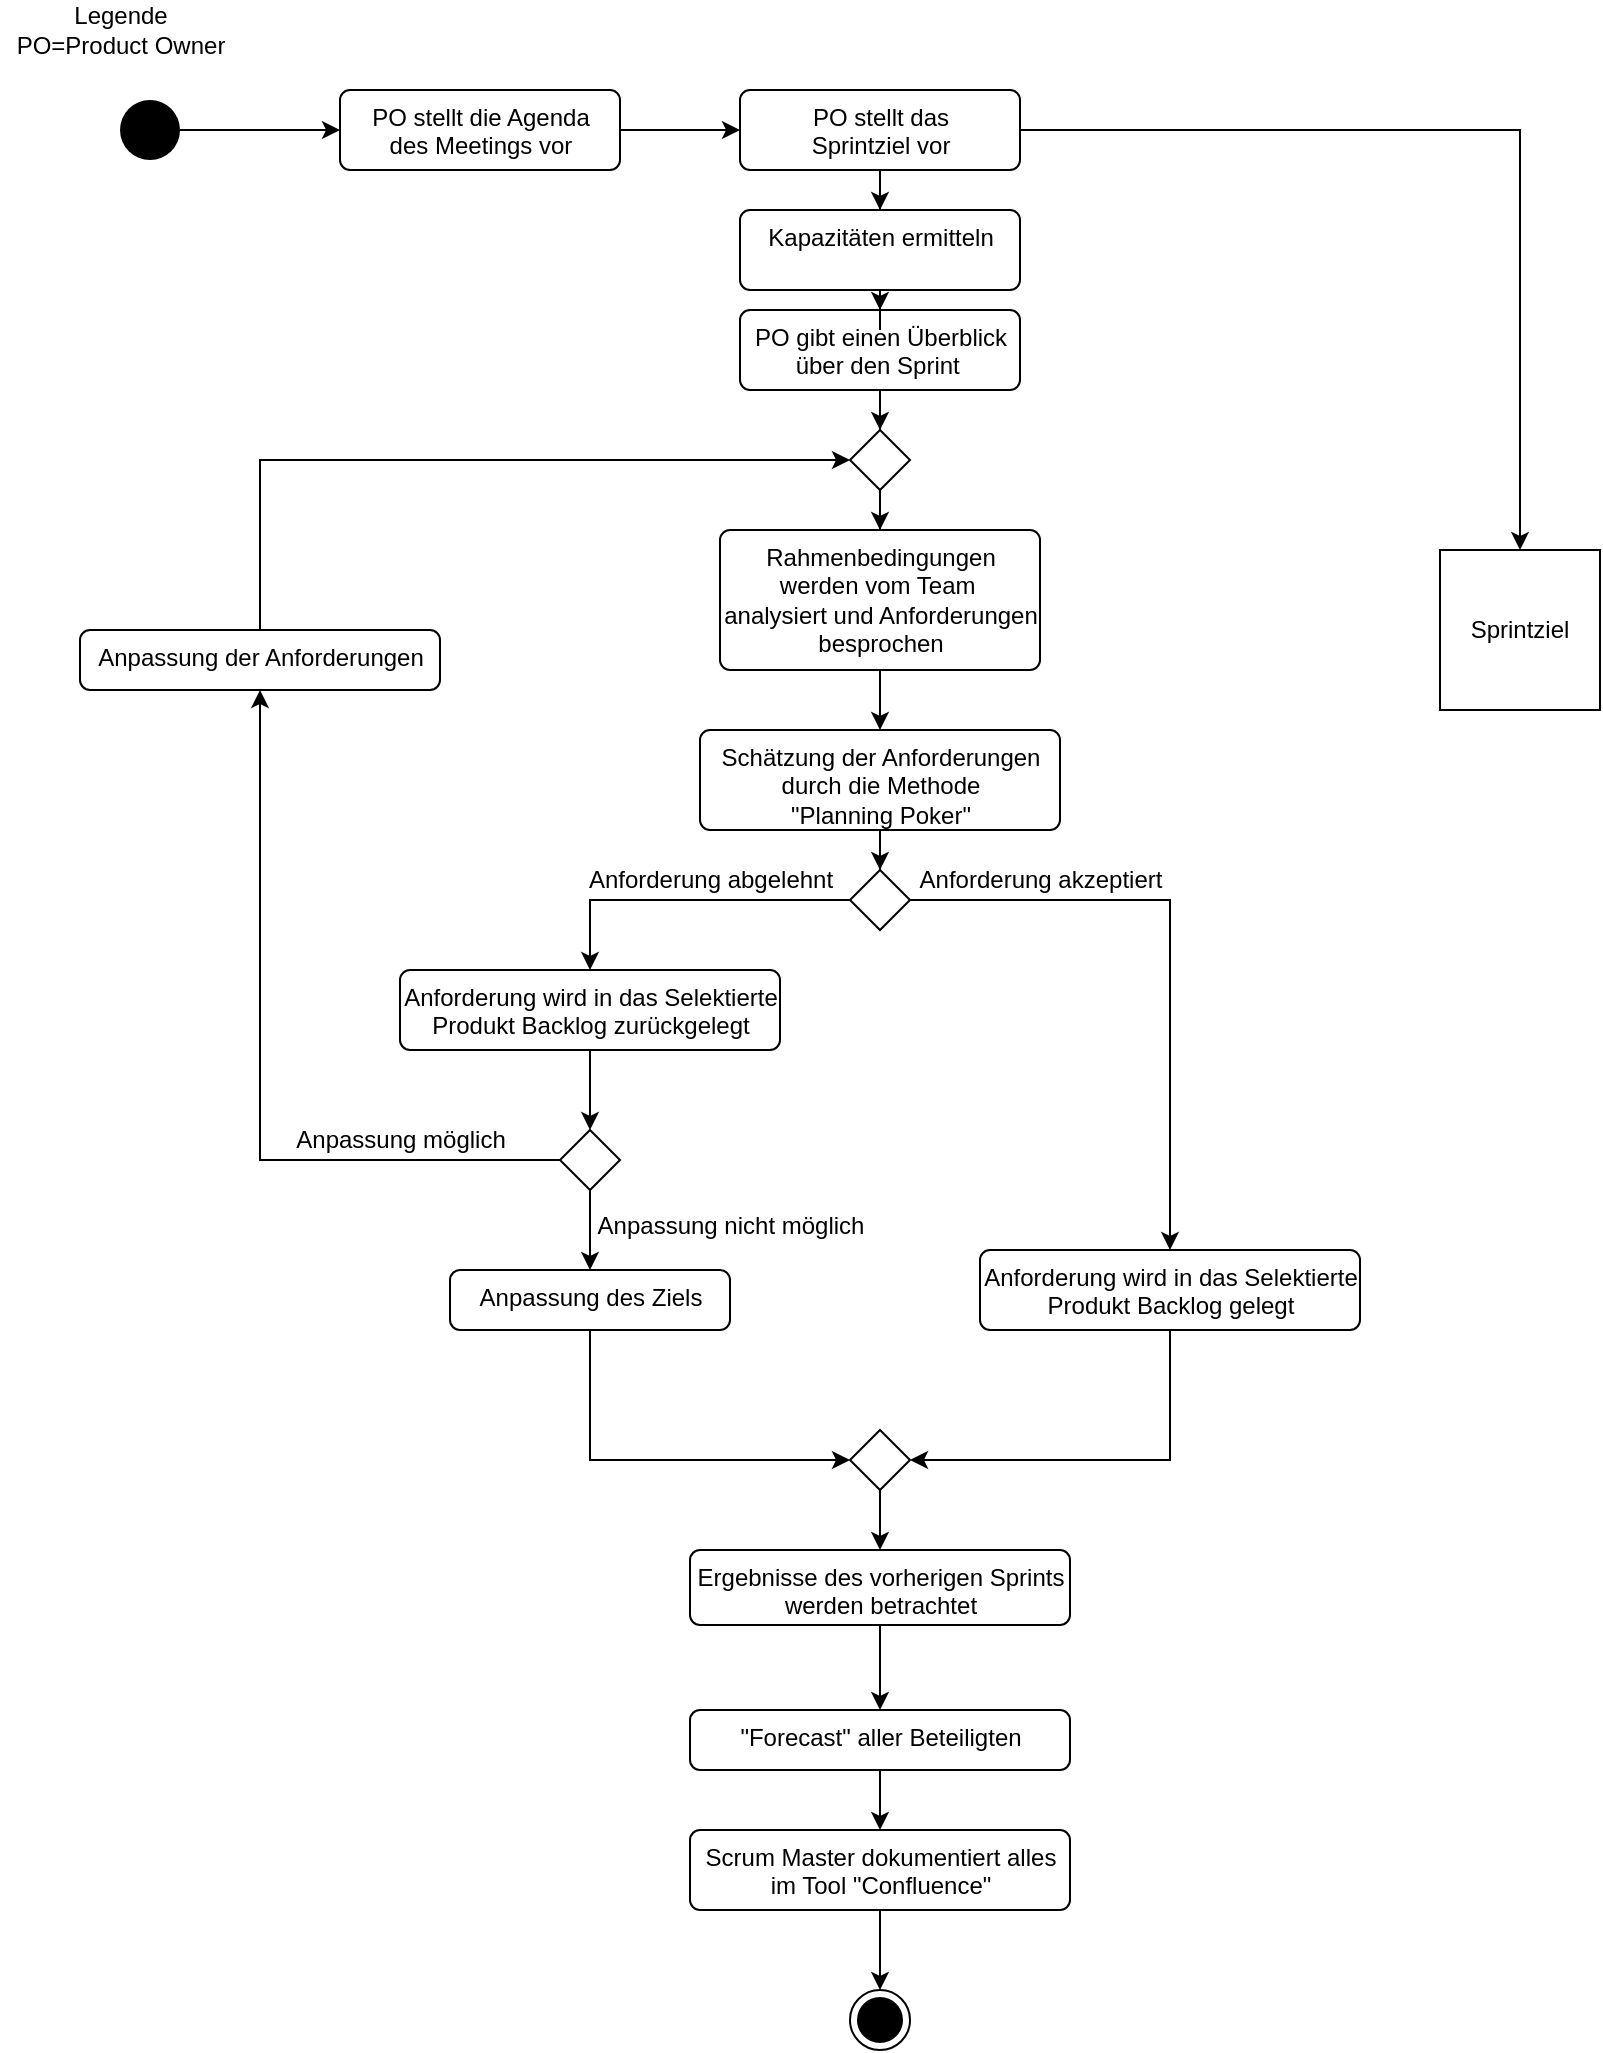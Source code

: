 <mxfile version="13.10.0" type="github">
  <diagram id="fH02EhWVe4zG2VkzPRTq" name="Page-1">
    <mxGraphModel dx="1422" dy="794" grid="1" gridSize="10" guides="1" tooltips="1" connect="1" arrows="1" fold="1" page="1" pageScale="1" pageWidth="827" pageHeight="1169" math="0" shadow="0">
      <root>
        <mxCell id="0" />
        <mxCell id="1" parent="0" />
        <mxCell id="eLBkmYkiiRd03wH__Cpo-6" style="edgeStyle=orthogonalEdgeStyle;rounded=0;orthogonalLoop=1;jettySize=auto;html=1;" edge="1" parent="1" source="eLBkmYkiiRd03wH__Cpo-1" target="eLBkmYkiiRd03wH__Cpo-2">
          <mxGeometry relative="1" as="geometry" />
        </mxCell>
        <mxCell id="eLBkmYkiiRd03wH__Cpo-1" value="" style="ellipse;fillColor=#000000;strokeColor=none;" vertex="1" parent="1">
          <mxGeometry x="60" y="75" width="30" height="30" as="geometry" />
        </mxCell>
        <mxCell id="eLBkmYkiiRd03wH__Cpo-5" style="edgeStyle=orthogonalEdgeStyle;rounded=0;orthogonalLoop=1;jettySize=auto;html=1;" edge="1" parent="1" source="eLBkmYkiiRd03wH__Cpo-2" target="eLBkmYkiiRd03wH__Cpo-4">
          <mxGeometry relative="1" as="geometry" />
        </mxCell>
        <mxCell id="eLBkmYkiiRd03wH__Cpo-2" value="PO stellt die Agenda &lt;br&gt;des Meetings vor" style="html=1;align=center;verticalAlign=top;rounded=1;absoluteArcSize=1;arcSize=10;dashed=0;" vertex="1" parent="1">
          <mxGeometry x="170" y="70" width="140" height="40" as="geometry" />
        </mxCell>
        <mxCell id="eLBkmYkiiRd03wH__Cpo-3" value="Legende&lt;br&gt;PO=Product Owner" style="text;html=1;align=center;verticalAlign=middle;resizable=0;points=[];autosize=1;" vertex="1" parent="1">
          <mxGeometry y="25" width="120" height="30" as="geometry" />
        </mxCell>
        <mxCell id="eLBkmYkiiRd03wH__Cpo-35" style="edgeStyle=orthogonalEdgeStyle;rounded=0;orthogonalLoop=1;jettySize=auto;html=1;" edge="1" parent="1" source="eLBkmYkiiRd03wH__Cpo-4" target="eLBkmYkiiRd03wH__Cpo-33">
          <mxGeometry relative="1" as="geometry" />
        </mxCell>
        <mxCell id="eLBkmYkiiRd03wH__Cpo-37" style="edgeStyle=orthogonalEdgeStyle;rounded=0;orthogonalLoop=1;jettySize=auto;html=1;entryX=0.5;entryY=0;entryDx=0;entryDy=0;" edge="1" parent="1" source="eLBkmYkiiRd03wH__Cpo-4" target="eLBkmYkiiRd03wH__Cpo-31">
          <mxGeometry relative="1" as="geometry" />
        </mxCell>
        <mxCell id="eLBkmYkiiRd03wH__Cpo-4" value="PO stellt das &lt;br&gt;Sprintziel vor" style="html=1;align=center;verticalAlign=top;rounded=1;absoluteArcSize=1;arcSize=10;dashed=0;" vertex="1" parent="1">
          <mxGeometry x="370" y="70" width="140" height="40" as="geometry" />
        </mxCell>
        <mxCell id="eLBkmYkiiRd03wH__Cpo-49" style="edgeStyle=orthogonalEdgeStyle;rounded=0;orthogonalLoop=1;jettySize=auto;html=1;entryX=0.5;entryY=0;entryDx=0;entryDy=0;" edge="1" parent="1" source="eLBkmYkiiRd03wH__Cpo-7" target="eLBkmYkiiRd03wH__Cpo-44">
          <mxGeometry relative="1" as="geometry" />
        </mxCell>
        <mxCell id="eLBkmYkiiRd03wH__Cpo-7" value="PO gibt einen Überblick&lt;br&gt;über den Sprint&amp;nbsp;" style="html=1;align=center;verticalAlign=top;rounded=1;absoluteArcSize=1;arcSize=10;dashed=0;" vertex="1" parent="1">
          <mxGeometry x="370" y="180" width="140" height="40" as="geometry" />
        </mxCell>
        <mxCell id="eLBkmYkiiRd03wH__Cpo-15" style="edgeStyle=orthogonalEdgeStyle;rounded=0;orthogonalLoop=1;jettySize=auto;html=1;" edge="1" parent="1" source="eLBkmYkiiRd03wH__Cpo-9" target="eLBkmYkiiRd03wH__Cpo-13">
          <mxGeometry relative="1" as="geometry" />
        </mxCell>
        <mxCell id="eLBkmYkiiRd03wH__Cpo-9" value="Rahmenbedingungen&lt;br&gt;werden vom Team&amp;nbsp;&lt;br&gt;analysiert und Anforderungen&lt;br&gt;besprochen" style="html=1;align=center;verticalAlign=top;rounded=1;absoluteArcSize=1;arcSize=10;dashed=0;" vertex="1" parent="1">
          <mxGeometry x="360" y="290" width="160" height="70" as="geometry" />
        </mxCell>
        <mxCell id="eLBkmYkiiRd03wH__Cpo-16" style="edgeStyle=orthogonalEdgeStyle;rounded=0;orthogonalLoop=1;jettySize=auto;html=1;" edge="1" parent="1" source="eLBkmYkiiRd03wH__Cpo-13" target="eLBkmYkiiRd03wH__Cpo-14">
          <mxGeometry relative="1" as="geometry" />
        </mxCell>
        <mxCell id="eLBkmYkiiRd03wH__Cpo-13" value="Schätzung der Anforderungen &lt;br&gt;durch die Methode&lt;br&gt;&quot;Planning Poker&quot;" style="html=1;align=center;verticalAlign=top;rounded=1;absoluteArcSize=1;arcSize=10;dashed=0;direction=west;" vertex="1" parent="1">
          <mxGeometry x="350" y="390" width="180" height="50" as="geometry" />
        </mxCell>
        <mxCell id="eLBkmYkiiRd03wH__Cpo-17" style="edgeStyle=orthogonalEdgeStyle;rounded=0;orthogonalLoop=1;jettySize=auto;html=1;exitX=0.833;exitY=0.5;exitDx=0;exitDy=0;exitPerimeter=0;entryX=0.5;entryY=0;entryDx=0;entryDy=0;" edge="1" parent="1" source="eLBkmYkiiRd03wH__Cpo-14" target="eLBkmYkiiRd03wH__Cpo-19">
          <mxGeometry relative="1" as="geometry">
            <mxPoint x="640" y="510" as="targetPoint" />
            <mxPoint x="450" y="475" as="sourcePoint" />
            <Array as="points">
              <mxPoint x="585" y="475" />
            </Array>
          </mxGeometry>
        </mxCell>
        <mxCell id="eLBkmYkiiRd03wH__Cpo-24" style="edgeStyle=orthogonalEdgeStyle;rounded=0;orthogonalLoop=1;jettySize=auto;html=1;entryX=0.5;entryY=0;entryDx=0;entryDy=0;" edge="1" parent="1" source="eLBkmYkiiRd03wH__Cpo-14" target="eLBkmYkiiRd03wH__Cpo-22">
          <mxGeometry relative="1" as="geometry" />
        </mxCell>
        <mxCell id="eLBkmYkiiRd03wH__Cpo-14" value="" style="rhombus;" vertex="1" parent="1">
          <mxGeometry x="425" y="460" width="30" height="30" as="geometry" />
        </mxCell>
        <mxCell id="eLBkmYkiiRd03wH__Cpo-18" value="Anforderung akzeptiert" style="text;html=1;align=center;verticalAlign=middle;resizable=0;points=[];autosize=1;" vertex="1" parent="1">
          <mxGeometry x="450" y="455" width="140" height="20" as="geometry" />
        </mxCell>
        <mxCell id="eLBkmYkiiRd03wH__Cpo-57" style="edgeStyle=orthogonalEdgeStyle;rounded=0;orthogonalLoop=1;jettySize=auto;html=1;entryX=1;entryY=0.5;entryDx=0;entryDy=0;" edge="1" parent="1" source="eLBkmYkiiRd03wH__Cpo-19" target="eLBkmYkiiRd03wH__Cpo-55">
          <mxGeometry relative="1" as="geometry">
            <mxPoint x="460" y="760" as="targetPoint" />
            <Array as="points">
              <mxPoint x="585" y="755" />
            </Array>
          </mxGeometry>
        </mxCell>
        <mxCell id="eLBkmYkiiRd03wH__Cpo-19" value="Anforderung wird in das Selektierte&lt;br&gt;Produkt Backlog gelegt" style="html=1;align=center;verticalAlign=top;rounded=1;absoluteArcSize=1;arcSize=10;dashed=0;" vertex="1" parent="1">
          <mxGeometry x="490" y="650" width="190" height="40" as="geometry" />
        </mxCell>
        <mxCell id="eLBkmYkiiRd03wH__Cpo-38" style="edgeStyle=orthogonalEdgeStyle;rounded=0;orthogonalLoop=1;jettySize=auto;html=1;" edge="1" parent="1" source="eLBkmYkiiRd03wH__Cpo-22">
          <mxGeometry relative="1" as="geometry">
            <mxPoint x="295" y="590" as="targetPoint" />
          </mxGeometry>
        </mxCell>
        <mxCell id="eLBkmYkiiRd03wH__Cpo-22" value="Anforderung wird in das Selektierte&lt;br&gt;Produkt Backlog zurückgelegt" style="html=1;align=center;verticalAlign=top;rounded=1;absoluteArcSize=1;arcSize=10;dashed=0;" vertex="1" parent="1">
          <mxGeometry x="200" y="510" width="190" height="40" as="geometry" />
        </mxCell>
        <mxCell id="eLBkmYkiiRd03wH__Cpo-25" value="Anforderung abgelehnt" style="text;html=1;align=center;verticalAlign=middle;resizable=0;points=[];autosize=1;" vertex="1" parent="1">
          <mxGeometry x="285" y="455" width="140" height="20" as="geometry" />
        </mxCell>
        <mxCell id="eLBkmYkiiRd03wH__Cpo-60" style="edgeStyle=orthogonalEdgeStyle;rounded=0;orthogonalLoop=1;jettySize=auto;html=1;" edge="1" parent="1" source="eLBkmYkiiRd03wH__Cpo-26">
          <mxGeometry relative="1" as="geometry">
            <mxPoint x="440" y="940" as="targetPoint" />
          </mxGeometry>
        </mxCell>
        <mxCell id="eLBkmYkiiRd03wH__Cpo-26" value="&quot;Forecast&quot; aller Beteiligten" style="html=1;align=center;verticalAlign=top;rounded=1;absoluteArcSize=1;arcSize=10;dashed=0;" vertex="1" parent="1">
          <mxGeometry x="345" y="880" width="190" height="30" as="geometry" />
        </mxCell>
        <mxCell id="eLBkmYkiiRd03wH__Cpo-59" style="edgeStyle=orthogonalEdgeStyle;rounded=0;orthogonalLoop=1;jettySize=auto;html=1;" edge="1" parent="1" source="eLBkmYkiiRd03wH__Cpo-28" target="eLBkmYkiiRd03wH__Cpo-26">
          <mxGeometry relative="1" as="geometry" />
        </mxCell>
        <mxCell id="eLBkmYkiiRd03wH__Cpo-28" value="Ergebnisse des vorherigen Sprints&lt;br&gt;werden betrachtet" style="html=1;align=center;verticalAlign=top;rounded=1;absoluteArcSize=1;arcSize=10;dashed=0;" vertex="1" parent="1">
          <mxGeometry x="345" y="800" width="190" height="37.5" as="geometry" />
        </mxCell>
        <mxCell id="eLBkmYkiiRd03wH__Cpo-31" value="Sprintziel" style="whiteSpace=wrap;html=1;" vertex="1" parent="1">
          <mxGeometry x="720" y="300" width="80" height="80" as="geometry" />
        </mxCell>
        <mxCell id="eLBkmYkiiRd03wH__Cpo-34" style="edgeStyle=orthogonalEdgeStyle;rounded=0;orthogonalLoop=1;jettySize=auto;html=1;" edge="1" parent="1" source="eLBkmYkiiRd03wH__Cpo-33" target="eLBkmYkiiRd03wH__Cpo-7">
          <mxGeometry relative="1" as="geometry" />
        </mxCell>
        <mxCell id="eLBkmYkiiRd03wH__Cpo-33" value="Kapazitäten ermitteln" style="html=1;align=center;verticalAlign=top;rounded=1;absoluteArcSize=1;arcSize=10;dashed=0;" vertex="1" parent="1">
          <mxGeometry x="370" y="130" width="140" height="40" as="geometry" />
        </mxCell>
        <mxCell id="eLBkmYkiiRd03wH__Cpo-41" style="edgeStyle=orthogonalEdgeStyle;rounded=0;orthogonalLoop=1;jettySize=auto;html=1;" edge="1" parent="1" source="eLBkmYkiiRd03wH__Cpo-39" target="eLBkmYkiiRd03wH__Cpo-40">
          <mxGeometry relative="1" as="geometry" />
        </mxCell>
        <mxCell id="eLBkmYkiiRd03wH__Cpo-47" style="edgeStyle=orthogonalEdgeStyle;rounded=0;orthogonalLoop=1;jettySize=auto;html=1;entryX=0.5;entryY=1;entryDx=0;entryDy=0;" edge="1" parent="1" source="eLBkmYkiiRd03wH__Cpo-39" target="eLBkmYkiiRd03wH__Cpo-46">
          <mxGeometry relative="1" as="geometry">
            <mxPoint x="90" y="605" as="targetPoint" />
          </mxGeometry>
        </mxCell>
        <mxCell id="eLBkmYkiiRd03wH__Cpo-39" value="" style="rhombus;" vertex="1" parent="1">
          <mxGeometry x="280" y="590" width="30" height="30" as="geometry" />
        </mxCell>
        <mxCell id="eLBkmYkiiRd03wH__Cpo-56" style="edgeStyle=orthogonalEdgeStyle;rounded=0;orthogonalLoop=1;jettySize=auto;html=1;entryX=0;entryY=0.5;entryDx=0;entryDy=0;" edge="1" parent="1" source="eLBkmYkiiRd03wH__Cpo-40" target="eLBkmYkiiRd03wH__Cpo-55">
          <mxGeometry relative="1" as="geometry">
            <Array as="points">
              <mxPoint x="295" y="755" />
            </Array>
          </mxGeometry>
        </mxCell>
        <mxCell id="eLBkmYkiiRd03wH__Cpo-40" value="Anpassung des Ziels" style="html=1;align=center;verticalAlign=top;rounded=1;absoluteArcSize=1;arcSize=10;dashed=0;" vertex="1" parent="1">
          <mxGeometry x="225" y="660" width="140" height="30" as="geometry" />
        </mxCell>
        <mxCell id="eLBkmYkiiRd03wH__Cpo-42" value="Anpassung nicht möglich" style="text;html=1;align=center;verticalAlign=middle;resizable=0;points=[];autosize=1;" vertex="1" parent="1">
          <mxGeometry x="290" y="627.5" width="150" height="20" as="geometry" />
        </mxCell>
        <mxCell id="eLBkmYkiiRd03wH__Cpo-50" style="edgeStyle=orthogonalEdgeStyle;rounded=0;orthogonalLoop=1;jettySize=auto;html=1;entryX=0.5;entryY=0;entryDx=0;entryDy=0;" edge="1" parent="1" source="eLBkmYkiiRd03wH__Cpo-44" target="eLBkmYkiiRd03wH__Cpo-9">
          <mxGeometry relative="1" as="geometry" />
        </mxCell>
        <mxCell id="eLBkmYkiiRd03wH__Cpo-44" value="" style="rhombus;" vertex="1" parent="1">
          <mxGeometry x="425" y="240" width="30" height="30" as="geometry" />
        </mxCell>
        <mxCell id="eLBkmYkiiRd03wH__Cpo-45" value="Anpassung möglich" style="text;html=1;align=center;verticalAlign=middle;resizable=0;points=[];autosize=1;" vertex="1" parent="1">
          <mxGeometry x="140" y="585" width="120" height="20" as="geometry" />
        </mxCell>
        <mxCell id="eLBkmYkiiRd03wH__Cpo-48" style="edgeStyle=orthogonalEdgeStyle;rounded=0;orthogonalLoop=1;jettySize=auto;html=1;entryX=0;entryY=0.5;entryDx=0;entryDy=0;" edge="1" parent="1" source="eLBkmYkiiRd03wH__Cpo-46" target="eLBkmYkiiRd03wH__Cpo-44">
          <mxGeometry relative="1" as="geometry">
            <mxPoint x="130" y="200" as="targetPoint" />
            <Array as="points">
              <mxPoint x="130" y="255" />
            </Array>
          </mxGeometry>
        </mxCell>
        <mxCell id="eLBkmYkiiRd03wH__Cpo-46" value="Anpassung der Anforderungen" style="html=1;align=center;verticalAlign=top;rounded=1;absoluteArcSize=1;arcSize=10;dashed=0;" vertex="1" parent="1">
          <mxGeometry x="40" y="340" width="180" height="30" as="geometry" />
        </mxCell>
        <mxCell id="eLBkmYkiiRd03wH__Cpo-58" style="edgeStyle=orthogonalEdgeStyle;rounded=0;orthogonalLoop=1;jettySize=auto;html=1;" edge="1" parent="1" source="eLBkmYkiiRd03wH__Cpo-55" target="eLBkmYkiiRd03wH__Cpo-28">
          <mxGeometry relative="1" as="geometry" />
        </mxCell>
        <mxCell id="eLBkmYkiiRd03wH__Cpo-55" value="" style="rhombus;whiteSpace=wrap;html=1;" vertex="1" parent="1">
          <mxGeometry x="425" y="740" width="30" height="30" as="geometry" />
        </mxCell>
        <mxCell id="eLBkmYkiiRd03wH__Cpo-62" style="edgeStyle=orthogonalEdgeStyle;rounded=0;orthogonalLoop=1;jettySize=auto;html=1;" edge="1" parent="1" source="eLBkmYkiiRd03wH__Cpo-61">
          <mxGeometry relative="1" as="geometry">
            <mxPoint x="440" y="1020" as="targetPoint" />
          </mxGeometry>
        </mxCell>
        <mxCell id="eLBkmYkiiRd03wH__Cpo-61" value="Scrum Master dokumentiert alles &lt;br&gt;im Tool &quot;Confluence&quot;" style="html=1;align=center;verticalAlign=top;rounded=1;absoluteArcSize=1;arcSize=10;dashed=0;" vertex="1" parent="1">
          <mxGeometry x="345" y="940" width="190" height="40" as="geometry" />
        </mxCell>
        <mxCell id="eLBkmYkiiRd03wH__Cpo-63" value="" style="ellipse;html=1;shape=endState;fillColor=#000000;strokeColor=#000000;" vertex="1" parent="1">
          <mxGeometry x="425" y="1020" width="30" height="30" as="geometry" />
        </mxCell>
      </root>
    </mxGraphModel>
  </diagram>
</mxfile>
